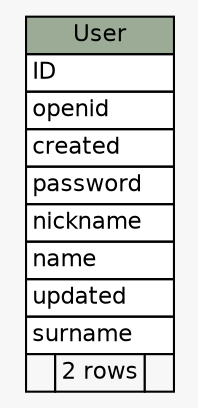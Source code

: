 // dot 2.26.3 on Linux 2.6.32-5-686
// SchemaSpy rev 590
digraph "User" {
  graph [
    rankdir="RL"
    bgcolor="#f7f7f7"
    nodesep="0.18"
    ranksep="0.46"
    fontname="Helvetica"
    fontsize="11"
  ];
  node [
    fontname="Helvetica"
    fontsize="11"
    shape="plaintext"
  ];
  edge [
    arrowsize="0.8"
  ];
  "User" [
    label=<
    <TABLE BORDER="0" CELLBORDER="1" CELLSPACING="0" BGCOLOR="#ffffff">
      <TR><TD COLSPAN="3" BGCOLOR="#9bab96" ALIGN="CENTER">User</TD></TR>
      <TR><TD PORT="ID" COLSPAN="3" ALIGN="LEFT">ID</TD></TR>
      <TR><TD PORT="openid" COLSPAN="3" ALIGN="LEFT">openid</TD></TR>
      <TR><TD PORT="created" COLSPAN="3" ALIGN="LEFT">created</TD></TR>
      <TR><TD PORT="password" COLSPAN="3" ALIGN="LEFT">password</TD></TR>
      <TR><TD PORT="nickname" COLSPAN="3" ALIGN="LEFT">nickname</TD></TR>
      <TR><TD PORT="name" COLSPAN="3" ALIGN="LEFT">name</TD></TR>
      <TR><TD PORT="updated" COLSPAN="3" ALIGN="LEFT">updated</TD></TR>
      <TR><TD PORT="surname" COLSPAN="3" ALIGN="LEFT">surname</TD></TR>
      <TR><TD ALIGN="LEFT" BGCOLOR="#f7f7f7">  </TD><TD ALIGN="RIGHT" BGCOLOR="#f7f7f7">2 rows</TD><TD ALIGN="RIGHT" BGCOLOR="#f7f7f7">  </TD></TR>
    </TABLE>>
    URL="tables/User.html"
    tooltip="User"
  ];
}
